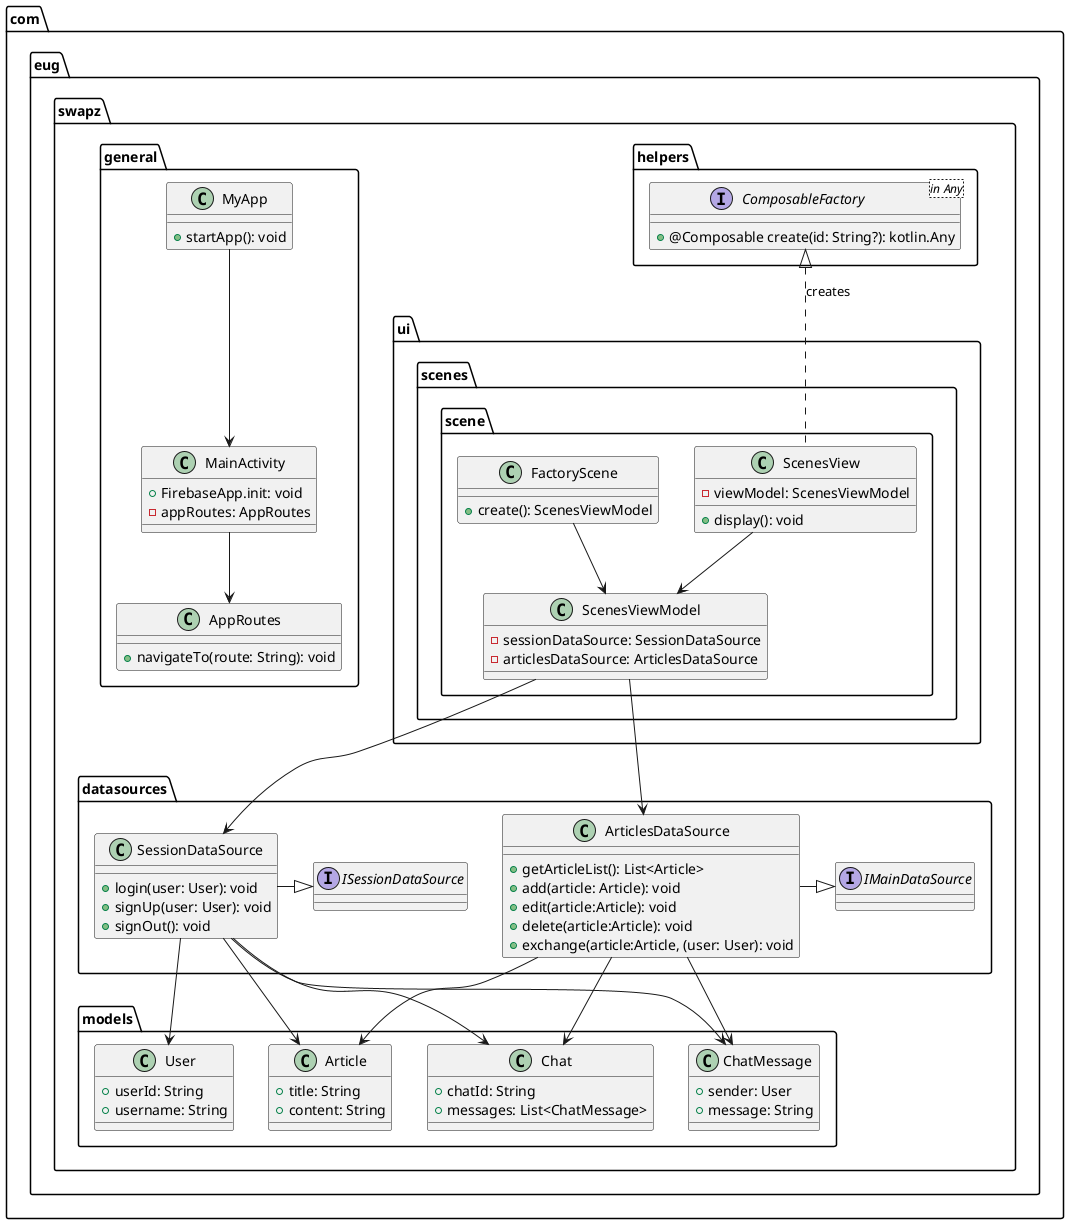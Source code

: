 @startuml

package "com.eug.swapz" {

    package datasources {
        interface IMainDataSource
        interface ISessionDataSource
        class ArticlesDataSource {
            + getArticleList(): List<Article>
            + add(article: Article): void
            + edit(article:Article): void
            + delete(article:Article): void
            + exchange(article:Article, (user: User): void
        }
        class SessionDataSource {
            + login(user: User): void
            + signUp(user: User): void
            + signOut(): void
        }
        ArticlesDataSource -|> IMainDataSource
        SessionDataSource -|> ISessionDataSource
    }

    package helpers {
        interface ComposableFactory<in Any> {
            + @Composable create(id: String?): kotlin.Any
        }
    }


    package models {
        class Article {
            + title: String
            + content: String
        }
        class Chat {
            + chatId: String
            + messages: List<ChatMessage>
        }
        class ChatMessage {
            + sender: User
            + message: String
        }
        class User {
            + userId: String
            + username: String
        }
    }


    package ui.scenes {
        package scene {
            class ScenesView {
                - viewModel: ScenesViewModel
                + display(): void
            }
            class ScenesViewModel {
                - sessionDataSource: SessionDataSource
                - articlesDataSource: ArticlesDataSource
            }
            class FactoryScene {
                + create(): ScenesViewModel
            }

            ScenesView --> ScenesViewModel
            ScenesViewModel --> SessionDataSource
            ScenesViewModel --> ArticlesDataSource
            FactoryScene --> ScenesViewModel
        }
    }

    package general {
        class AppRoutes {
            + navigateTo(route: String): void
        }

        class MainActivity {
            +  FirebaseApp.init: void
            - appRoutes: AppRoutes
        }
        class MyApp {
            + startApp(): void
        }
        MainActivity --> AppRoutes
        MyApp --> MainActivity
    }



    ' Adding relationships from data sources to models
    ArticlesDataSource --> Article
    ArticlesDataSource --> Chat
    ArticlesDataSource --> ChatMessage
    SessionDataSource --> Article
    SessionDataSource --> Chat
    SessionDataSource --> ChatMessage
    SessionDataSource --> User


    ' Indicating that ComposableFactory can create ScenesView or other components
    ComposableFactory <|.. ScenesView : creates
}

@enduml
